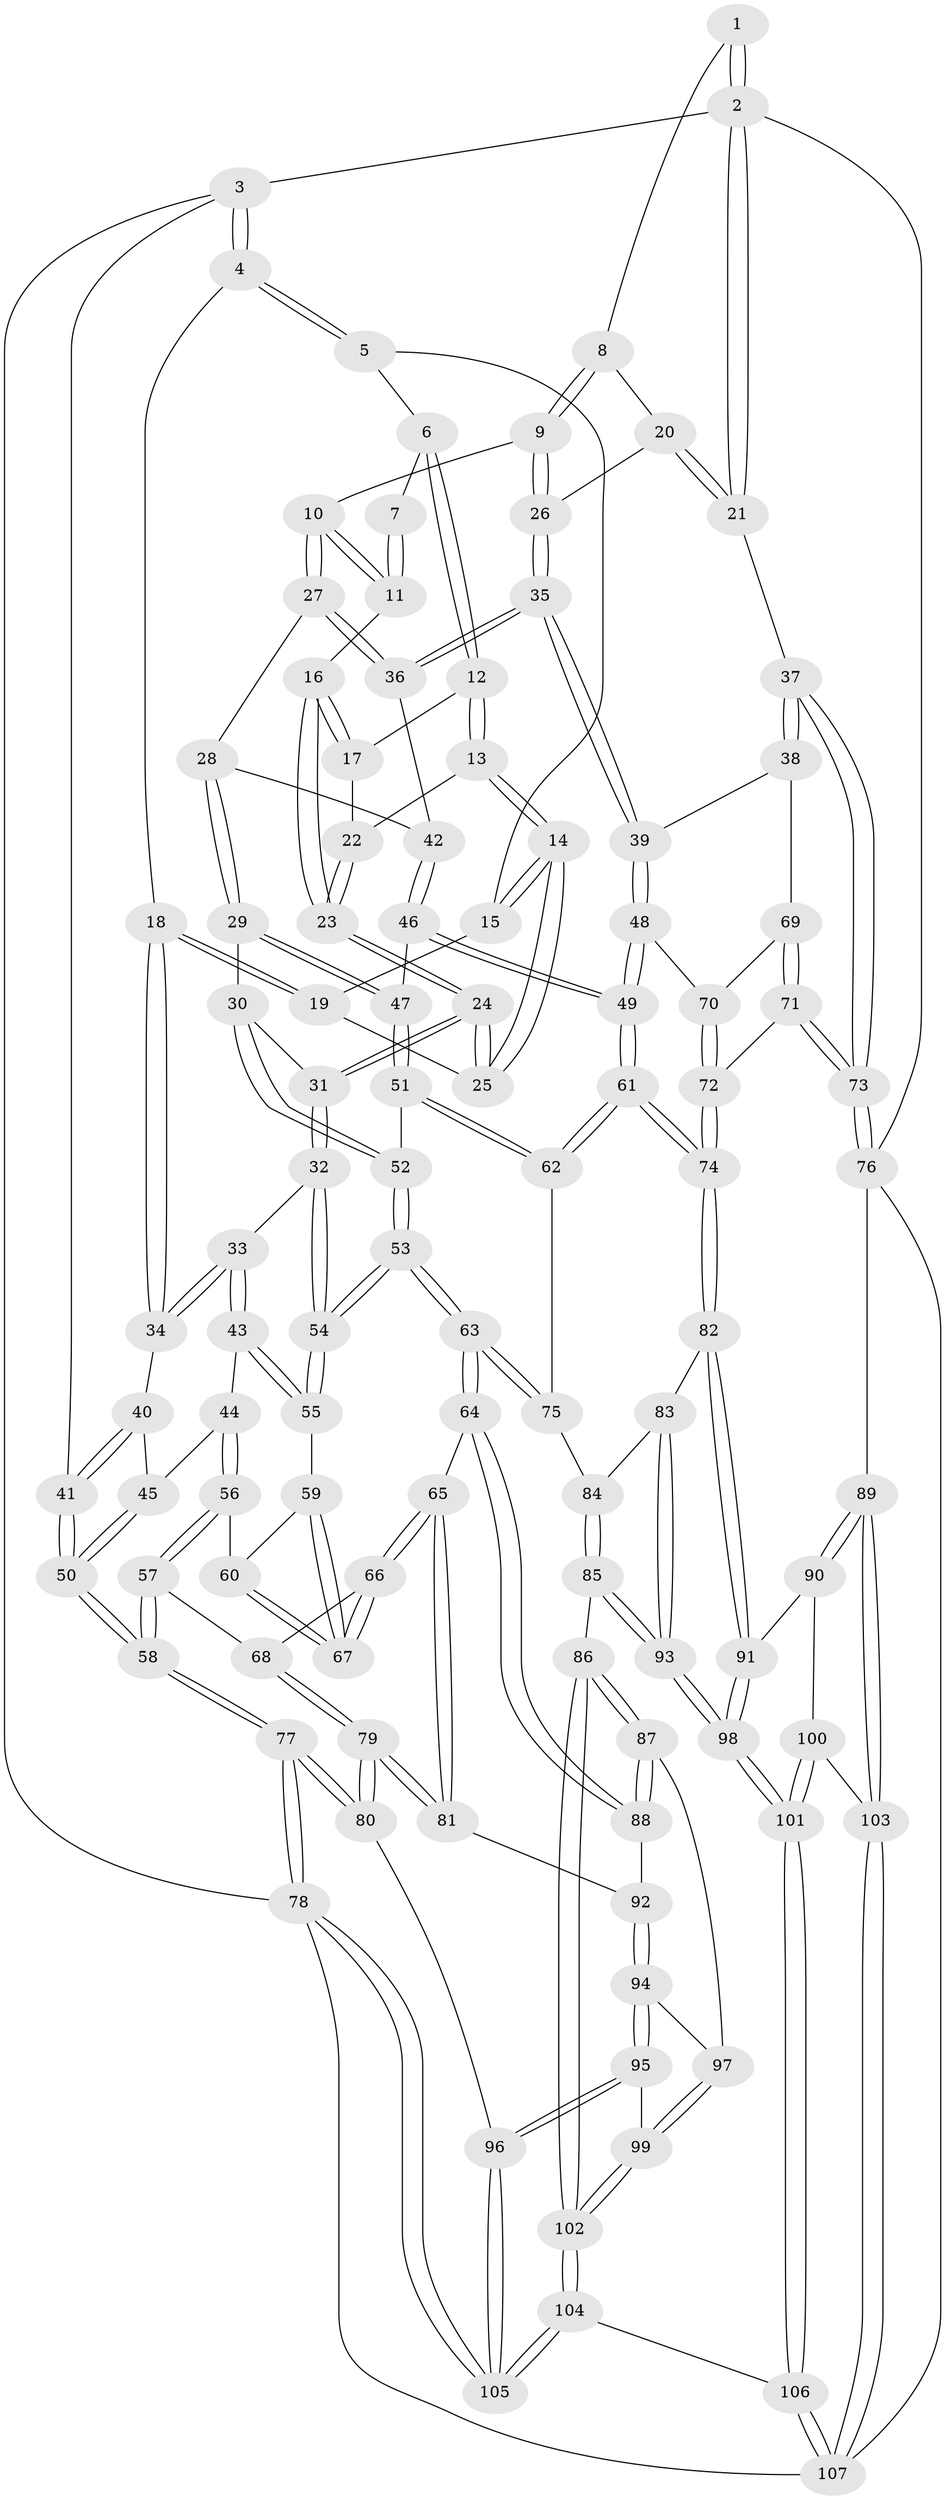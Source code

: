 // coarse degree distribution, {5: 0.18181818181818182, 3: 0.36363636363636365, 4: 0.36363636363636365, 6: 0.06060606060606061, 2: 0.030303030303030304}
// Generated by graph-tools (version 1.1) at 2025/38/03/04/25 23:38:29]
// undirected, 107 vertices, 264 edges
graph export_dot {
  node [color=gray90,style=filled];
  1 [pos="+0.6847061274457815+0"];
  2 [pos="+1+0"];
  3 [pos="+0+0"];
  4 [pos="+0.03039205169006092+0"];
  5 [pos="+0.3925494388722943+0"];
  6 [pos="+0.5072640123222343+0"];
  7 [pos="+0.5569480345783863+0"];
  8 [pos="+0.7118755347919525+0"];
  9 [pos="+0.7094132947970715+0.09695965231532626"];
  10 [pos="+0.6284512450293873+0.13959390480769254"];
  11 [pos="+0.5857153519469892+0.11834386894509565"];
  12 [pos="+0.5006524047624948+0"];
  13 [pos="+0.44856887589114985+0.06867460393927628"];
  14 [pos="+0.4055428860186392+0.10825882336924426"];
  15 [pos="+0.37102648990108805+0"];
  16 [pos="+0.5603870453291251+0.11922718301685489"];
  17 [pos="+0.5025473988235896+0.03394117720064399"];
  18 [pos="+0.20170934905637328+0.13949214084745704"];
  19 [pos="+0.27622989295563943+0.1000987976490062"];
  20 [pos="+0.858021512447355+0.06168651394038743"];
  21 [pos="+1+0"];
  22 [pos="+0.490470421210976+0.05558467152245821"];
  23 [pos="+0.4715687728594185+0.15464101277088832"];
  24 [pos="+0.43877471096801796+0.17788022210557852"];
  25 [pos="+0.4051999004597811+0.1207981672683118"];
  26 [pos="+0.7984803569902623+0.159038085268076"];
  27 [pos="+0.6260351240233479+0.1630817398302311"];
  28 [pos="+0.5848479657962496+0.2529023261414943"];
  29 [pos="+0.5172016250533003+0.2903478557800783"];
  30 [pos="+0.4675797862843845+0.2915036960142909"];
  31 [pos="+0.4235812034472415+0.2738205355432572"];
  32 [pos="+0.35931254350495273+0.3022488019220501"];
  33 [pos="+0.2617593983923507+0.2633513149803007"];
  34 [pos="+0.18373184974148712+0.20889634762535256"];
  35 [pos="+0.8496275972229937+0.26341120288863146"];
  36 [pos="+0.7424258351465859+0.28688514916108754"];
  37 [pos="+1+0.2636356021342524"];
  38 [pos="+1+0.2878681775660987"];
  39 [pos="+0.9150517185569212+0.30008291704209955"];
  40 [pos="+0.15114903950708722+0.22042248307753"];
  41 [pos="+0+0"];
  42 [pos="+0.7045412745596485+0.30703203087125475"];
  43 [pos="+0.19050849426184024+0.42051978219904707"];
  44 [pos="+0.11663140465429568+0.3923973839371413"];
  45 [pos="+0.10271166997331034+0.2745444120538187"];
  46 [pos="+0.6616338758970253+0.3845488054809958"];
  47 [pos="+0.6315260813899589+0.3977256105455006"];
  48 [pos="+0.8191314059867288+0.4620253708111592"];
  49 [pos="+0.7979277206556654+0.48568577828552006"];
  50 [pos="+0+0.36566975174004235"];
  51 [pos="+0.5884768804889595+0.48463447771423107"];
  52 [pos="+0.5012615940821225+0.4033689306059942"];
  53 [pos="+0.3530091836821875+0.5987722148712777"];
  54 [pos="+0.330150670749854+0.5085798266917676"];
  55 [pos="+0.20380588008744002+0.43971449446484334"];
  56 [pos="+0.08449070966621786+0.4387791438351357"];
  57 [pos="+0+0.50246570731037"];
  58 [pos="+0+0.49047279197666827"];
  59 [pos="+0.20101280344420086+0.442119102785206"];
  60 [pos="+0.1393662261547644+0.4844785000395285"];
  61 [pos="+0.7502038171042952+0.6242727658868513"];
  62 [pos="+0.5875790101588618+0.575009348231692"];
  63 [pos="+0.3559603631362579+0.6240896304545849"];
  64 [pos="+0.35038933280984846+0.6311430942740269"];
  65 [pos="+0.15750078519745725+0.6000047721290453"];
  66 [pos="+0.1566198275593475+0.5993658973549569"];
  67 [pos="+0.15075944428497565+0.5405812972694465"];
  68 [pos="+0.10004008792622111+0.5821337653600341"];
  69 [pos="+0.9416565353849822+0.5217196454005076"];
  70 [pos="+0.9181752277606591+0.5159724844962233"];
  71 [pos="+0.9963621606140789+0.6647443167998665"];
  72 [pos="+0.8746533542275263+0.6485262869460882"];
  73 [pos="+1+0.7414864553706303"];
  74 [pos="+0.7592694773077587+0.6387392187312363"];
  75 [pos="+0.49809315793682296+0.610345046491335"];
  76 [pos="+1+0.8016612864763583"];
  77 [pos="+0+0.7684717010275164"];
  78 [pos="+0+1"];
  79 [pos="+0+0.7578415023625721"];
  80 [pos="+0+0.7751079656523684"];
  81 [pos="+0.055469869967688+0.7612610101891454"];
  82 [pos="+0.738675419301432+0.7827971847681071"];
  83 [pos="+0.6645052170921052+0.7930377989586622"];
  84 [pos="+0.5727807440953085+0.7642077864176576"];
  85 [pos="+0.44538244552913975+0.8913028939907748"];
  86 [pos="+0.4078083553476792+0.8606576212058692"];
  87 [pos="+0.366355810715675+0.8000024363627846"];
  88 [pos="+0.34419100829958976+0.6756025473417742"];
  89 [pos="+0.8993137841369927+0.8817878908109155"];
  90 [pos="+0.7734624828927548+0.8298936431855948"];
  91 [pos="+0.7473738717098132+0.8038999463175377"];
  92 [pos="+0.1160760215925169+0.7966356899093043"];
  93 [pos="+0.47876597455829206+0.9350035264140633"];
  94 [pos="+0.12359787404769584+0.820885743685463"];
  95 [pos="+0.10665260920801696+0.9293852456214652"];
  96 [pos="+0.0874723851278065+0.9468428656689971"];
  97 [pos="+0.24064420857764385+0.8761578267473416"];
  98 [pos="+0.5375115987191704+1"];
  99 [pos="+0.20956854459861185+0.9388867671493216"];
  100 [pos="+0.761854456186489+0.9286151228280732"];
  101 [pos="+0.5447634290134657+1"];
  102 [pos="+0.2486268530383905+1"];
  103 [pos="+0.8316232797216098+1"];
  104 [pos="+0.2352803989214758+1"];
  105 [pos="+0.020953363318661357+1"];
  106 [pos="+0.547250675293568+1"];
  107 [pos="+0.8168216330408918+1"];
  1 -- 2;
  1 -- 2;
  1 -- 8;
  2 -- 3;
  2 -- 21;
  2 -- 21;
  2 -- 76;
  3 -- 4;
  3 -- 4;
  3 -- 41;
  3 -- 78;
  4 -- 5;
  4 -- 5;
  4 -- 18;
  5 -- 6;
  5 -- 15;
  6 -- 7;
  6 -- 12;
  6 -- 12;
  7 -- 11;
  7 -- 11;
  8 -- 9;
  8 -- 9;
  8 -- 20;
  9 -- 10;
  9 -- 26;
  9 -- 26;
  10 -- 11;
  10 -- 11;
  10 -- 27;
  10 -- 27;
  11 -- 16;
  12 -- 13;
  12 -- 13;
  12 -- 17;
  13 -- 14;
  13 -- 14;
  13 -- 22;
  14 -- 15;
  14 -- 15;
  14 -- 25;
  14 -- 25;
  15 -- 19;
  16 -- 17;
  16 -- 17;
  16 -- 23;
  16 -- 23;
  17 -- 22;
  18 -- 19;
  18 -- 19;
  18 -- 34;
  18 -- 34;
  19 -- 25;
  20 -- 21;
  20 -- 21;
  20 -- 26;
  21 -- 37;
  22 -- 23;
  22 -- 23;
  23 -- 24;
  23 -- 24;
  24 -- 25;
  24 -- 25;
  24 -- 31;
  24 -- 31;
  26 -- 35;
  26 -- 35;
  27 -- 28;
  27 -- 36;
  27 -- 36;
  28 -- 29;
  28 -- 29;
  28 -- 42;
  29 -- 30;
  29 -- 47;
  29 -- 47;
  30 -- 31;
  30 -- 52;
  30 -- 52;
  31 -- 32;
  31 -- 32;
  32 -- 33;
  32 -- 54;
  32 -- 54;
  33 -- 34;
  33 -- 34;
  33 -- 43;
  33 -- 43;
  34 -- 40;
  35 -- 36;
  35 -- 36;
  35 -- 39;
  35 -- 39;
  36 -- 42;
  37 -- 38;
  37 -- 38;
  37 -- 73;
  37 -- 73;
  38 -- 39;
  38 -- 69;
  39 -- 48;
  39 -- 48;
  40 -- 41;
  40 -- 41;
  40 -- 45;
  41 -- 50;
  41 -- 50;
  42 -- 46;
  42 -- 46;
  43 -- 44;
  43 -- 55;
  43 -- 55;
  44 -- 45;
  44 -- 56;
  44 -- 56;
  45 -- 50;
  45 -- 50;
  46 -- 47;
  46 -- 49;
  46 -- 49;
  47 -- 51;
  47 -- 51;
  48 -- 49;
  48 -- 49;
  48 -- 70;
  49 -- 61;
  49 -- 61;
  50 -- 58;
  50 -- 58;
  51 -- 52;
  51 -- 62;
  51 -- 62;
  52 -- 53;
  52 -- 53;
  53 -- 54;
  53 -- 54;
  53 -- 63;
  53 -- 63;
  54 -- 55;
  54 -- 55;
  55 -- 59;
  56 -- 57;
  56 -- 57;
  56 -- 60;
  57 -- 58;
  57 -- 58;
  57 -- 68;
  58 -- 77;
  58 -- 77;
  59 -- 60;
  59 -- 67;
  59 -- 67;
  60 -- 67;
  60 -- 67;
  61 -- 62;
  61 -- 62;
  61 -- 74;
  61 -- 74;
  62 -- 75;
  63 -- 64;
  63 -- 64;
  63 -- 75;
  63 -- 75;
  64 -- 65;
  64 -- 88;
  64 -- 88;
  65 -- 66;
  65 -- 66;
  65 -- 81;
  65 -- 81;
  66 -- 67;
  66 -- 67;
  66 -- 68;
  68 -- 79;
  68 -- 79;
  69 -- 70;
  69 -- 71;
  69 -- 71;
  70 -- 72;
  70 -- 72;
  71 -- 72;
  71 -- 73;
  71 -- 73;
  72 -- 74;
  72 -- 74;
  73 -- 76;
  73 -- 76;
  74 -- 82;
  74 -- 82;
  75 -- 84;
  76 -- 89;
  76 -- 107;
  77 -- 78;
  77 -- 78;
  77 -- 80;
  77 -- 80;
  78 -- 105;
  78 -- 105;
  78 -- 107;
  79 -- 80;
  79 -- 80;
  79 -- 81;
  79 -- 81;
  80 -- 96;
  81 -- 92;
  82 -- 83;
  82 -- 91;
  82 -- 91;
  83 -- 84;
  83 -- 93;
  83 -- 93;
  84 -- 85;
  84 -- 85;
  85 -- 86;
  85 -- 93;
  85 -- 93;
  86 -- 87;
  86 -- 87;
  86 -- 102;
  86 -- 102;
  87 -- 88;
  87 -- 88;
  87 -- 97;
  88 -- 92;
  89 -- 90;
  89 -- 90;
  89 -- 103;
  89 -- 103;
  90 -- 91;
  90 -- 100;
  91 -- 98;
  91 -- 98;
  92 -- 94;
  92 -- 94;
  93 -- 98;
  93 -- 98;
  94 -- 95;
  94 -- 95;
  94 -- 97;
  95 -- 96;
  95 -- 96;
  95 -- 99;
  96 -- 105;
  96 -- 105;
  97 -- 99;
  97 -- 99;
  98 -- 101;
  98 -- 101;
  99 -- 102;
  99 -- 102;
  100 -- 101;
  100 -- 101;
  100 -- 103;
  101 -- 106;
  101 -- 106;
  102 -- 104;
  102 -- 104;
  103 -- 107;
  103 -- 107;
  104 -- 105;
  104 -- 105;
  104 -- 106;
  106 -- 107;
  106 -- 107;
}
